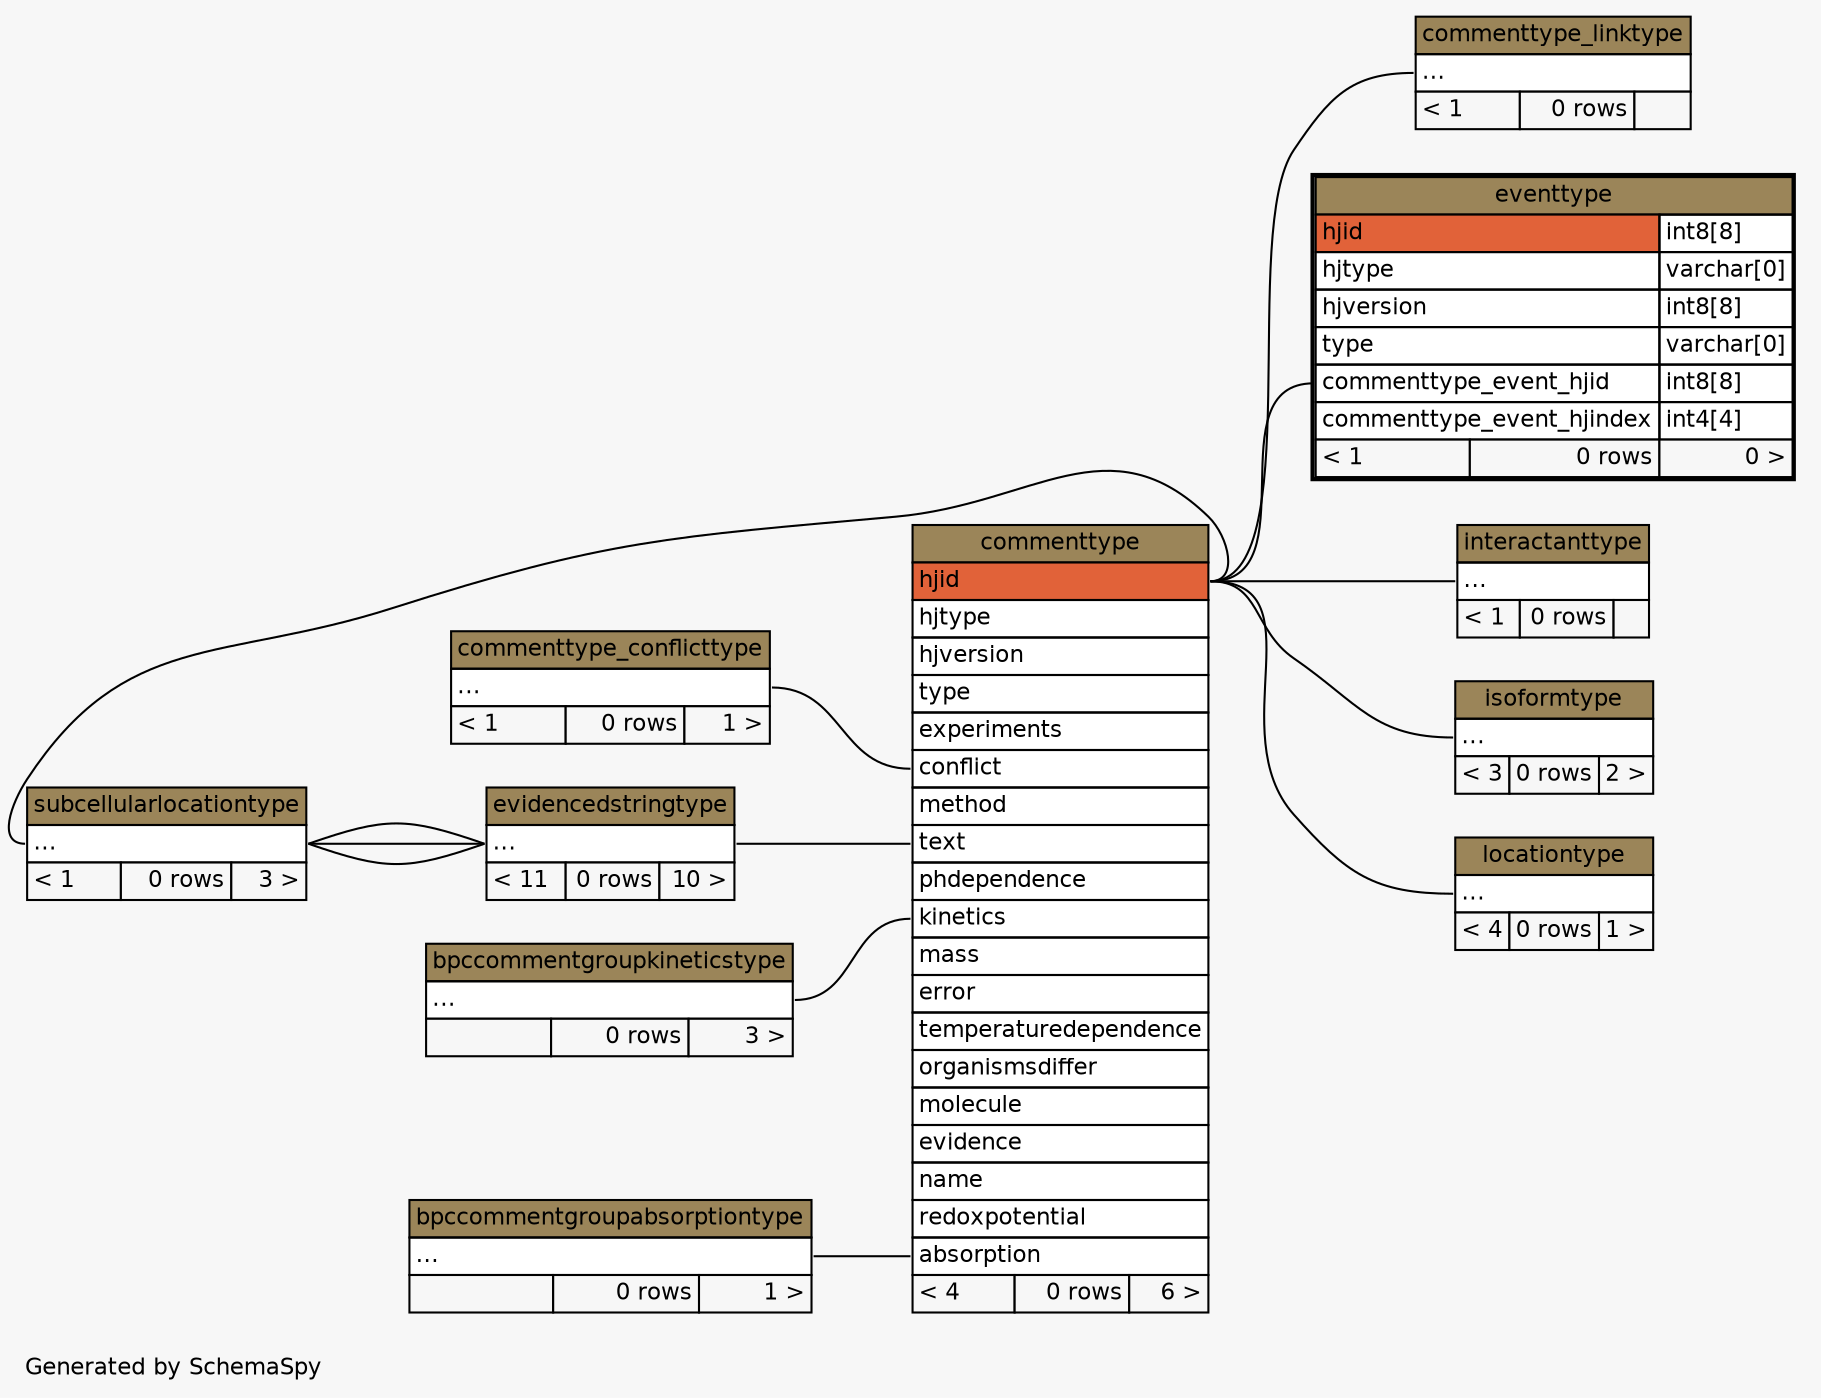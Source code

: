 // dot 2.22.2 on Windows Vista 6.0
// SchemaSpy rev 536
digraph "twoDegreesRelationshipsDiagram" {
  graph [
    rankdir="RL"
    bgcolor="#f7f7f7"
    label="\nGenerated by SchemaSpy"
    labeljust="l"
    nodesep="0.18"
    ranksep="0.46"
    fontname="Helvetica"
    fontsize="11"
  ];
  node [
    fontname="Helvetica"
    fontsize="11"
    shape="plaintext"
  ];
  edge [
    arrowsize="0.8"
  ];
  "commenttype":"absorption":w -> "bpccommentgroupabsorptiontype":"elipses":e [arrowhead=none arrowtail=crowodot];
  "commenttype":"conflict":w -> "commenttype_conflicttype":"elipses":e [arrowhead=none arrowtail=crowodot];
  "commenttype":"kinetics":w -> "bpccommentgroupkineticstype":"elipses":e [arrowhead=none arrowtail=crowodot];
  "commenttype":"text":w -> "evidencedstringtype":"elipses":e [arrowhead=none arrowtail=crowodot];
  "commenttype_linktype":"elipses":w -> "commenttype":"hjid":e [arrowhead=none arrowtail=crowodot];
  "eventtype":"commenttype_event_hjid":w -> "commenttype":"hjid":e [arrowhead=none arrowtail=crowodot];
  "evidencedstringtype":"elipses":w -> "subcellularlocationtype":"elipses":e [arrowhead=none arrowtail=crowodot];
  "evidencedstringtype":"elipses":w -> "subcellularlocationtype":"elipses":e [arrowhead=none arrowtail=crowodot];
  "evidencedstringtype":"elipses":w -> "subcellularlocationtype":"elipses":e [arrowhead=none arrowtail=crowodot];
  "interactanttype":"elipses":w -> "commenttype":"hjid":e [arrowhead=none arrowtail=crowodot];
  "isoformtype":"elipses":w -> "commenttype":"hjid":e [arrowhead=none arrowtail=crowodot];
  "locationtype":"elipses":w -> "commenttype":"hjid":e [arrowhead=none arrowtail=crowodot];
  "subcellularlocationtype":"elipses":w -> "commenttype":"hjid":e [arrowhead=none arrowtail=crowodot];
  "bpccommentgroupabsorptiontype" [
    label=<
    <TABLE BORDER="0" CELLBORDER="1" CELLSPACING="0" BGCOLOR="#ffffff">
      <TR><TD COLSPAN="3" BGCOLOR="#9b8559" ALIGN="CENTER">bpccommentgroupabsorptiontype</TD></TR>
      <TR><TD PORT="elipses" COLSPAN="3" ALIGN="LEFT">...</TD></TR>
      <TR><TD ALIGN="LEFT" BGCOLOR="#f7f7f7">  </TD><TD ALIGN="RIGHT" BGCOLOR="#f7f7f7">0 rows</TD><TD ALIGN="RIGHT" BGCOLOR="#f7f7f7">1 &gt;</TD></TR>
    </TABLE>>
    URL="bpccommentgroupabsorptiontype.html"
    tooltip="bpccommentgroupabsorptiontype"
  ];
  "bpccommentgroupkineticstype" [
    label=<
    <TABLE BORDER="0" CELLBORDER="1" CELLSPACING="0" BGCOLOR="#ffffff">
      <TR><TD COLSPAN="3" BGCOLOR="#9b8559" ALIGN="CENTER">bpccommentgroupkineticstype</TD></TR>
      <TR><TD PORT="elipses" COLSPAN="3" ALIGN="LEFT">...</TD></TR>
      <TR><TD ALIGN="LEFT" BGCOLOR="#f7f7f7">  </TD><TD ALIGN="RIGHT" BGCOLOR="#f7f7f7">0 rows</TD><TD ALIGN="RIGHT" BGCOLOR="#f7f7f7">3 &gt;</TD></TR>
    </TABLE>>
    URL="bpccommentgroupkineticstype.html"
    tooltip="bpccommentgroupkineticstype"
  ];
  "commenttype" [
    label=<
    <TABLE BORDER="0" CELLBORDER="1" CELLSPACING="0" BGCOLOR="#ffffff">
      <TR><TD COLSPAN="3" BGCOLOR="#9b8559" ALIGN="CENTER">commenttype</TD></TR>
      <TR><TD PORT="hjid" COLSPAN="3" BGCOLOR="#e16239" ALIGN="LEFT">hjid</TD></TR>
      <TR><TD PORT="hjtype" COLSPAN="3" ALIGN="LEFT">hjtype</TD></TR>
      <TR><TD PORT="hjversion" COLSPAN="3" ALIGN="LEFT">hjversion</TD></TR>
      <TR><TD PORT="type" COLSPAN="3" ALIGN="LEFT">type</TD></TR>
      <TR><TD PORT="experiments" COLSPAN="3" ALIGN="LEFT">experiments</TD></TR>
      <TR><TD PORT="conflict" COLSPAN="3" ALIGN="LEFT">conflict</TD></TR>
      <TR><TD PORT="method" COLSPAN="3" ALIGN="LEFT">method</TD></TR>
      <TR><TD PORT="text" COLSPAN="3" ALIGN="LEFT">text</TD></TR>
      <TR><TD PORT="phdependence" COLSPAN="3" ALIGN="LEFT">phdependence</TD></TR>
      <TR><TD PORT="kinetics" COLSPAN="3" ALIGN="LEFT">kinetics</TD></TR>
      <TR><TD PORT="mass" COLSPAN="3" ALIGN="LEFT">mass</TD></TR>
      <TR><TD PORT="error" COLSPAN="3" ALIGN="LEFT">error</TD></TR>
      <TR><TD PORT="temperaturedependence" COLSPAN="3" ALIGN="LEFT">temperaturedependence</TD></TR>
      <TR><TD PORT="organismsdiffer" COLSPAN="3" ALIGN="LEFT">organismsdiffer</TD></TR>
      <TR><TD PORT="molecule" COLSPAN="3" ALIGN="LEFT">molecule</TD></TR>
      <TR><TD PORT="evidence" COLSPAN="3" ALIGN="LEFT">evidence</TD></TR>
      <TR><TD PORT="name" COLSPAN="3" ALIGN="LEFT">name</TD></TR>
      <TR><TD PORT="redoxpotential" COLSPAN="3" ALIGN="LEFT">redoxpotential</TD></TR>
      <TR><TD PORT="absorption" COLSPAN="3" ALIGN="LEFT">absorption</TD></TR>
      <TR><TD ALIGN="LEFT" BGCOLOR="#f7f7f7">&lt; 4</TD><TD ALIGN="RIGHT" BGCOLOR="#f7f7f7">0 rows</TD><TD ALIGN="RIGHT" BGCOLOR="#f7f7f7">6 &gt;</TD></TR>
    </TABLE>>
    URL="commenttype.html"
    tooltip="commenttype"
  ];
  "commenttype_conflicttype" [
    label=<
    <TABLE BORDER="0" CELLBORDER="1" CELLSPACING="0" BGCOLOR="#ffffff">
      <TR><TD COLSPAN="3" BGCOLOR="#9b8559" ALIGN="CENTER">commenttype_conflicttype</TD></TR>
      <TR><TD PORT="elipses" COLSPAN="3" ALIGN="LEFT">...</TD></TR>
      <TR><TD ALIGN="LEFT" BGCOLOR="#f7f7f7">&lt; 1</TD><TD ALIGN="RIGHT" BGCOLOR="#f7f7f7">0 rows</TD><TD ALIGN="RIGHT" BGCOLOR="#f7f7f7">1 &gt;</TD></TR>
    </TABLE>>
    URL="commenttype_conflicttype.html"
    tooltip="commenttype_conflicttype"
  ];
  "commenttype_linktype" [
    label=<
    <TABLE BORDER="0" CELLBORDER="1" CELLSPACING="0" BGCOLOR="#ffffff">
      <TR><TD COLSPAN="3" BGCOLOR="#9b8559" ALIGN="CENTER">commenttype_linktype</TD></TR>
      <TR><TD PORT="elipses" COLSPAN="3" ALIGN="LEFT">...</TD></TR>
      <TR><TD ALIGN="LEFT" BGCOLOR="#f7f7f7">&lt; 1</TD><TD ALIGN="RIGHT" BGCOLOR="#f7f7f7">0 rows</TD><TD ALIGN="RIGHT" BGCOLOR="#f7f7f7">  </TD></TR>
    </TABLE>>
    URL="commenttype_linktype.html"
    tooltip="commenttype_linktype"
  ];
  "eventtype" [
    label=<
    <TABLE BORDER="2" CELLBORDER="1" CELLSPACING="0" BGCOLOR="#ffffff">
      <TR><TD COLSPAN="3" BGCOLOR="#9b8559" ALIGN="CENTER">eventtype</TD></TR>
      <TR><TD PORT="hjid" COLSPAN="2" BGCOLOR="#e16239" ALIGN="LEFT">hjid</TD><TD PORT="hjid.type" ALIGN="LEFT">int8[8]</TD></TR>
      <TR><TD PORT="hjtype" COLSPAN="2" ALIGN="LEFT">hjtype</TD><TD PORT="hjtype.type" ALIGN="LEFT">varchar[0]</TD></TR>
      <TR><TD PORT="hjversion" COLSPAN="2" ALIGN="LEFT">hjversion</TD><TD PORT="hjversion.type" ALIGN="LEFT">int8[8]</TD></TR>
      <TR><TD PORT="type" COLSPAN="2" ALIGN="LEFT">type</TD><TD PORT="type.type" ALIGN="LEFT">varchar[0]</TD></TR>
      <TR><TD PORT="commenttype_event_hjid" COLSPAN="2" ALIGN="LEFT">commenttype_event_hjid</TD><TD PORT="commenttype_event_hjid.type" ALIGN="LEFT">int8[8]</TD></TR>
      <TR><TD PORT="commenttype_event_hjindex" COLSPAN="2" ALIGN="LEFT">commenttype_event_hjindex</TD><TD PORT="commenttype_event_hjindex.type" ALIGN="LEFT">int4[4]</TD></TR>
      <TR><TD ALIGN="LEFT" BGCOLOR="#f7f7f7">&lt; 1</TD><TD ALIGN="RIGHT" BGCOLOR="#f7f7f7">0 rows</TD><TD ALIGN="RIGHT" BGCOLOR="#f7f7f7">0 &gt;</TD></TR>
    </TABLE>>
    URL="eventtype.html"
    tooltip="eventtype"
  ];
  "evidencedstringtype" [
    label=<
    <TABLE BORDER="0" CELLBORDER="1" CELLSPACING="0" BGCOLOR="#ffffff">
      <TR><TD COLSPAN="3" BGCOLOR="#9b8559" ALIGN="CENTER">evidencedstringtype</TD></TR>
      <TR><TD PORT="elipses" COLSPAN="3" ALIGN="LEFT">...</TD></TR>
      <TR><TD ALIGN="LEFT" BGCOLOR="#f7f7f7">&lt; 11</TD><TD ALIGN="RIGHT" BGCOLOR="#f7f7f7">0 rows</TD><TD ALIGN="RIGHT" BGCOLOR="#f7f7f7">10 &gt;</TD></TR>
    </TABLE>>
    URL="evidencedstringtype.html"
    tooltip="evidencedstringtype"
  ];
  "interactanttype" [
    label=<
    <TABLE BORDER="0" CELLBORDER="1" CELLSPACING="0" BGCOLOR="#ffffff">
      <TR><TD COLSPAN="3" BGCOLOR="#9b8559" ALIGN="CENTER">interactanttype</TD></TR>
      <TR><TD PORT="elipses" COLSPAN="3" ALIGN="LEFT">...</TD></TR>
      <TR><TD ALIGN="LEFT" BGCOLOR="#f7f7f7">&lt; 1</TD><TD ALIGN="RIGHT" BGCOLOR="#f7f7f7">0 rows</TD><TD ALIGN="RIGHT" BGCOLOR="#f7f7f7">  </TD></TR>
    </TABLE>>
    URL="interactanttype.html"
    tooltip="interactanttype"
  ];
  "isoformtype" [
    label=<
    <TABLE BORDER="0" CELLBORDER="1" CELLSPACING="0" BGCOLOR="#ffffff">
      <TR><TD COLSPAN="3" BGCOLOR="#9b8559" ALIGN="CENTER">isoformtype</TD></TR>
      <TR><TD PORT="elipses" COLSPAN="3" ALIGN="LEFT">...</TD></TR>
      <TR><TD ALIGN="LEFT" BGCOLOR="#f7f7f7">&lt; 3</TD><TD ALIGN="RIGHT" BGCOLOR="#f7f7f7">0 rows</TD><TD ALIGN="RIGHT" BGCOLOR="#f7f7f7">2 &gt;</TD></TR>
    </TABLE>>
    URL="isoformtype.html"
    tooltip="isoformtype"
  ];
  "locationtype" [
    label=<
    <TABLE BORDER="0" CELLBORDER="1" CELLSPACING="0" BGCOLOR="#ffffff">
      <TR><TD COLSPAN="3" BGCOLOR="#9b8559" ALIGN="CENTER">locationtype</TD></TR>
      <TR><TD PORT="elipses" COLSPAN="3" ALIGN="LEFT">...</TD></TR>
      <TR><TD ALIGN="LEFT" BGCOLOR="#f7f7f7">&lt; 4</TD><TD ALIGN="RIGHT" BGCOLOR="#f7f7f7">0 rows</TD><TD ALIGN="RIGHT" BGCOLOR="#f7f7f7">1 &gt;</TD></TR>
    </TABLE>>
    URL="locationtype.html"
    tooltip="locationtype"
  ];
  "subcellularlocationtype" [
    label=<
    <TABLE BORDER="0" CELLBORDER="1" CELLSPACING="0" BGCOLOR="#ffffff">
      <TR><TD COLSPAN="3" BGCOLOR="#9b8559" ALIGN="CENTER">subcellularlocationtype</TD></TR>
      <TR><TD PORT="elipses" COLSPAN="3" ALIGN="LEFT">...</TD></TR>
      <TR><TD ALIGN="LEFT" BGCOLOR="#f7f7f7">&lt; 1</TD><TD ALIGN="RIGHT" BGCOLOR="#f7f7f7">0 rows</TD><TD ALIGN="RIGHT" BGCOLOR="#f7f7f7">3 &gt;</TD></TR>
    </TABLE>>
    URL="subcellularlocationtype.html"
    tooltip="subcellularlocationtype"
  ];
}
